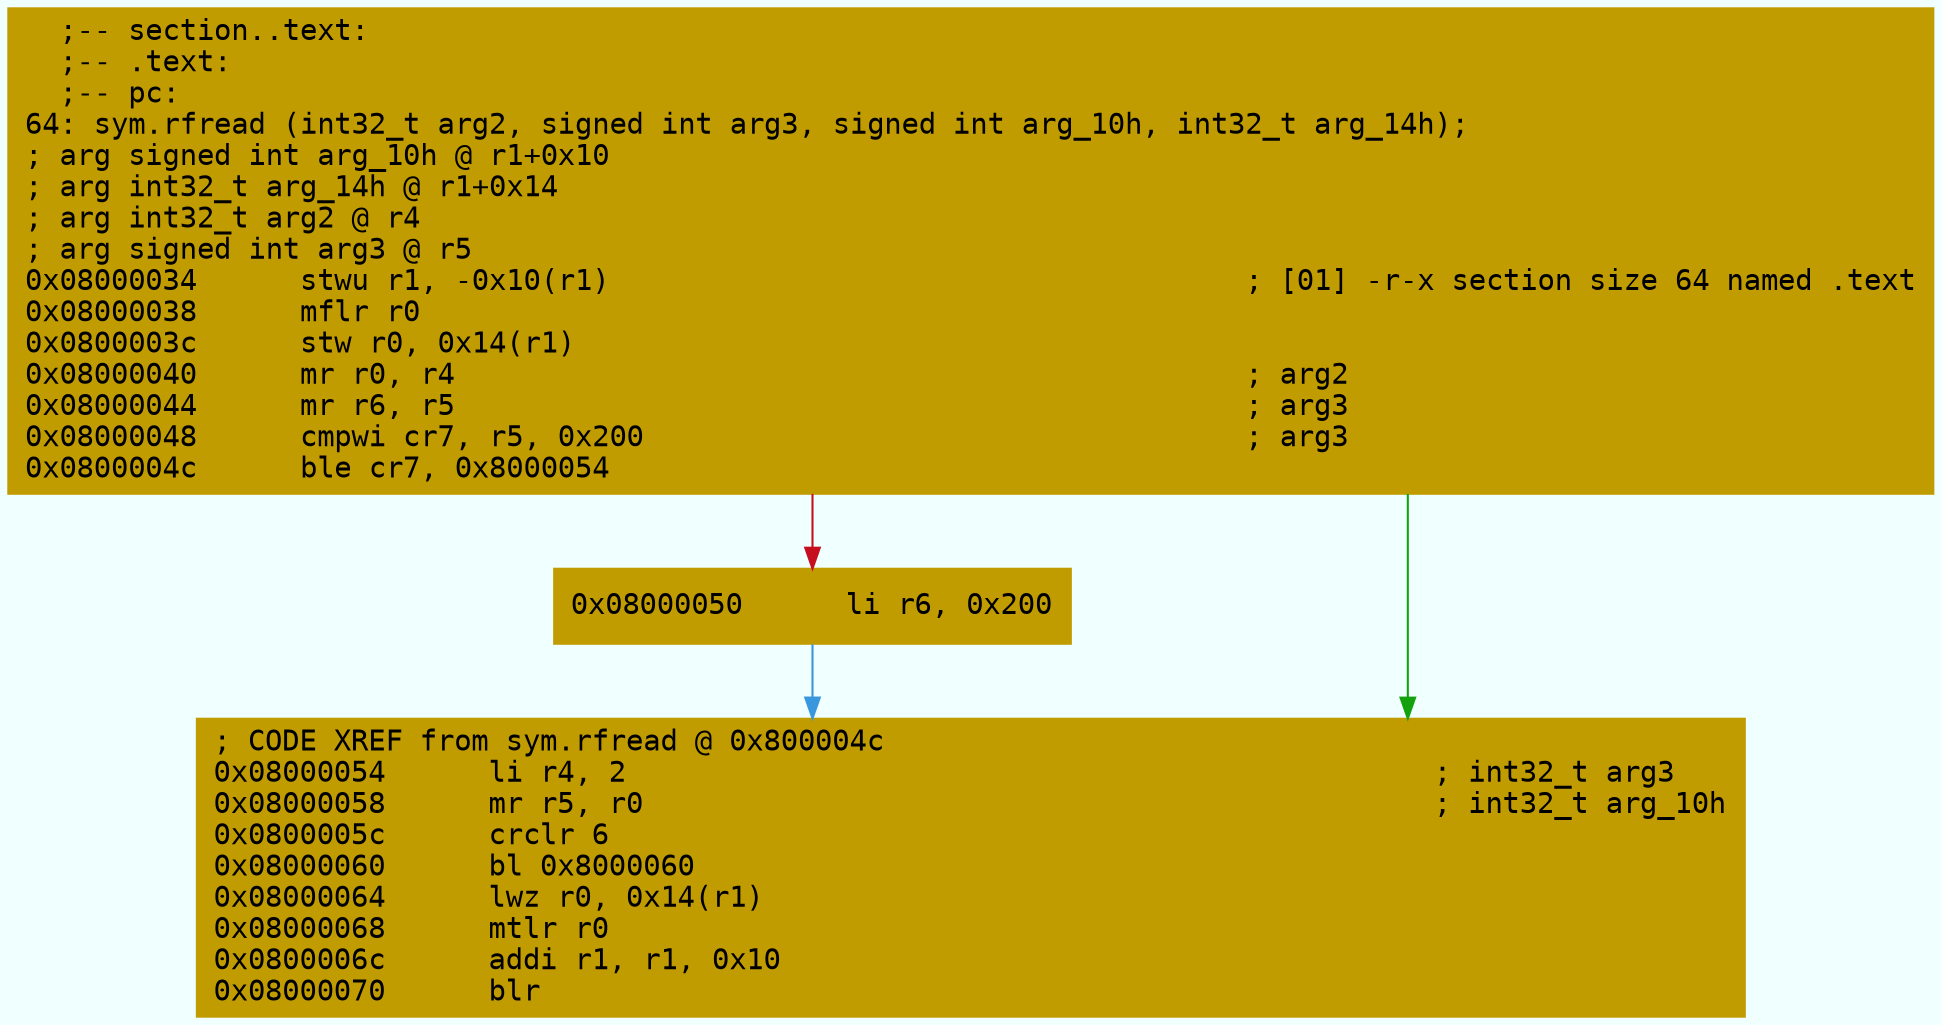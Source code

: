 digraph code {
	graph [bgcolor=azure fontsize=8 fontname="Courier" splines="ortho"];
	node [fillcolor=gray style=filled shape=box];
	edge [arrowhead="normal"];
	"0x08000034" [URL="sym.rfread/0x08000034", fillcolor="#c19c00",color="#c19c00", fontname="Courier",label="  ;-- section..text:\l  ;-- .text:\l  ;-- pc:\l64: sym.rfread (int32_t arg2, signed int arg3, signed int arg_10h, int32_t arg_14h);\l; arg signed int arg_10h @ r1+0x10\l; arg int32_t arg_14h @ r1+0x14\l; arg int32_t arg2 @ r4\l; arg signed int arg3 @ r5\l0x08000034      stwu r1, -0x10(r1)                                     ; [01] -r-x section size 64 named .text\l0x08000038      mflr r0\l0x0800003c      stw r0, 0x14(r1)\l0x08000040      mr r0, r4                                              ; arg2\l0x08000044      mr r6, r5                                              ; arg3\l0x08000048      cmpwi cr7, r5, 0x200                                   ; arg3\l0x0800004c      ble cr7, 0x8000054\l"]
	"0x08000050" [URL="sym.rfread/0x08000050", fillcolor="#c19c00",color="#c19c00", fontname="Courier",label="0x08000050      li r6, 0x200\l"]
	"0x08000054" [URL="sym.rfread/0x08000054", fillcolor="#c19c00",color="#c19c00", fontname="Courier",label="; CODE XREF from sym.rfread @ 0x800004c\l0x08000054      li r4, 2                                               ; int32_t arg3\l0x08000058      mr r5, r0                                              ; int32_t arg_10h\l0x0800005c      crclr 6\l0x08000060      bl 0x8000060\l0x08000064      lwz r0, 0x14(r1)\l0x08000068      mtlr r0\l0x0800006c      addi r1, r1, 0x10\l0x08000070      blr\l"]
        "0x08000034" -> "0x08000054" [color="#13a10e"];
        "0x08000034" -> "0x08000050" [color="#c50f1f"];
        "0x08000050" -> "0x08000054" [color="#3a96dd"];
}

